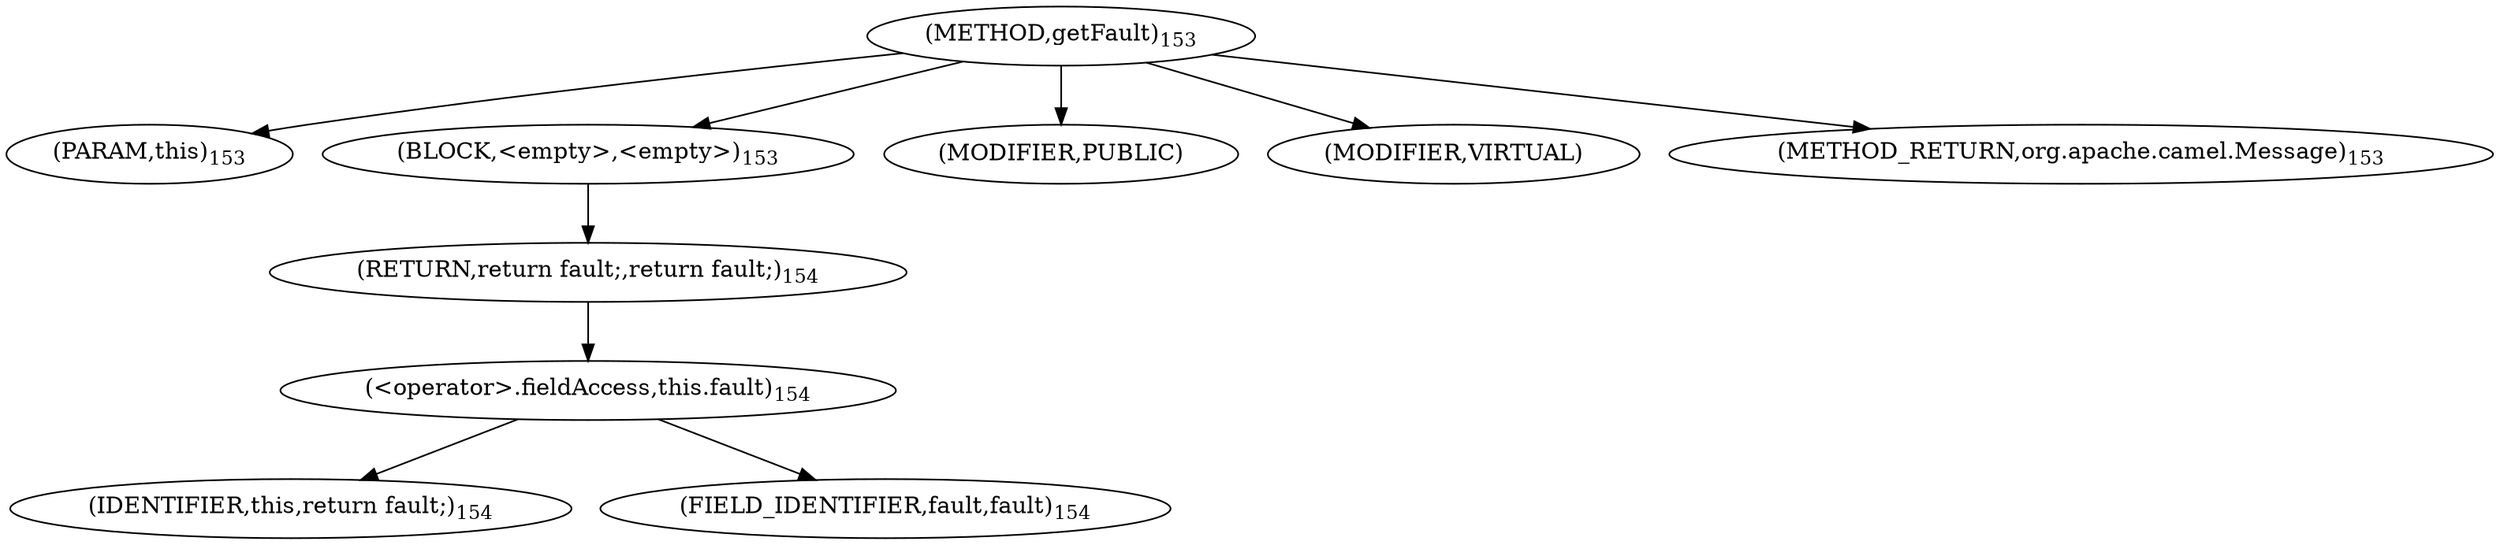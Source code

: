 digraph "getFault" {  
"436" [label = <(METHOD,getFault)<SUB>153</SUB>> ]
"437" [label = <(PARAM,this)<SUB>153</SUB>> ]
"438" [label = <(BLOCK,&lt;empty&gt;,&lt;empty&gt;)<SUB>153</SUB>> ]
"439" [label = <(RETURN,return fault;,return fault;)<SUB>154</SUB>> ]
"440" [label = <(&lt;operator&gt;.fieldAccess,this.fault)<SUB>154</SUB>> ]
"441" [label = <(IDENTIFIER,this,return fault;)<SUB>154</SUB>> ]
"442" [label = <(FIELD_IDENTIFIER,fault,fault)<SUB>154</SUB>> ]
"443" [label = <(MODIFIER,PUBLIC)> ]
"444" [label = <(MODIFIER,VIRTUAL)> ]
"445" [label = <(METHOD_RETURN,org.apache.camel.Message)<SUB>153</SUB>> ]
  "436" -> "437" 
  "436" -> "438" 
  "436" -> "443" 
  "436" -> "444" 
  "436" -> "445" 
  "438" -> "439" 
  "439" -> "440" 
  "440" -> "441" 
  "440" -> "442" 
}
